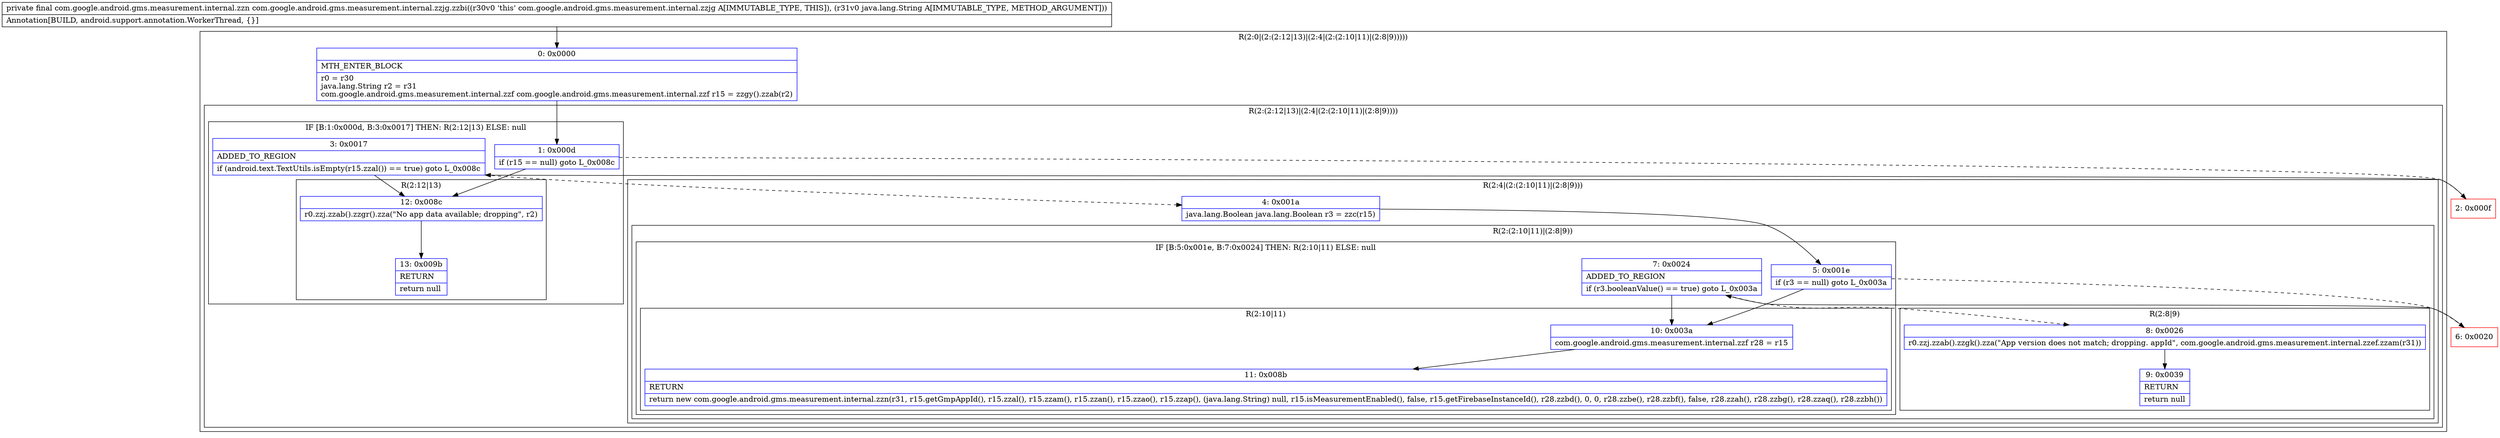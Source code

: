 digraph "CFG forcom.google.android.gms.measurement.internal.zzjg.zzbi(Ljava\/lang\/String;)Lcom\/google\/android\/gms\/measurement\/internal\/zzn;" {
subgraph cluster_Region_204274122 {
label = "R(2:0|(2:(2:12|13)|(2:4|(2:(2:10|11)|(2:8|9)))))";
node [shape=record,color=blue];
Node_0 [shape=record,label="{0\:\ 0x0000|MTH_ENTER_BLOCK\l|r0 = r30\ljava.lang.String r2 = r31\lcom.google.android.gms.measurement.internal.zzf com.google.android.gms.measurement.internal.zzf r15 = zzgy().zzab(r2)\l}"];
subgraph cluster_Region_106159177 {
label = "R(2:(2:12|13)|(2:4|(2:(2:10|11)|(2:8|9))))";
node [shape=record,color=blue];
subgraph cluster_IfRegion_633974379 {
label = "IF [B:1:0x000d, B:3:0x0017] THEN: R(2:12|13) ELSE: null";
node [shape=record,color=blue];
Node_1 [shape=record,label="{1\:\ 0x000d|if (r15 == null) goto L_0x008c\l}"];
Node_3 [shape=record,label="{3\:\ 0x0017|ADDED_TO_REGION\l|if (android.text.TextUtils.isEmpty(r15.zzal()) == true) goto L_0x008c\l}"];
subgraph cluster_Region_37554868 {
label = "R(2:12|13)";
node [shape=record,color=blue];
Node_12 [shape=record,label="{12\:\ 0x008c|r0.zzj.zzab().zzgr().zza(\"No app data available; dropping\", r2)\l}"];
Node_13 [shape=record,label="{13\:\ 0x009b|RETURN\l|return null\l}"];
}
}
subgraph cluster_Region_160673334 {
label = "R(2:4|(2:(2:10|11)|(2:8|9)))";
node [shape=record,color=blue];
Node_4 [shape=record,label="{4\:\ 0x001a|java.lang.Boolean java.lang.Boolean r3 = zzc(r15)\l}"];
subgraph cluster_Region_3992557 {
label = "R(2:(2:10|11)|(2:8|9))";
node [shape=record,color=blue];
subgraph cluster_IfRegion_144190010 {
label = "IF [B:5:0x001e, B:7:0x0024] THEN: R(2:10|11) ELSE: null";
node [shape=record,color=blue];
Node_5 [shape=record,label="{5\:\ 0x001e|if (r3 == null) goto L_0x003a\l}"];
Node_7 [shape=record,label="{7\:\ 0x0024|ADDED_TO_REGION\l|if (r3.booleanValue() == true) goto L_0x003a\l}"];
subgraph cluster_Region_1645933671 {
label = "R(2:10|11)";
node [shape=record,color=blue];
Node_10 [shape=record,label="{10\:\ 0x003a|com.google.android.gms.measurement.internal.zzf r28 = r15\l}"];
Node_11 [shape=record,label="{11\:\ 0x008b|RETURN\l|return new com.google.android.gms.measurement.internal.zzn(r31, r15.getGmpAppId(), r15.zzal(), r15.zzam(), r15.zzan(), r15.zzao(), r15.zzap(), (java.lang.String) null, r15.isMeasurementEnabled(), false, r15.getFirebaseInstanceId(), r28.zzbd(), 0, 0, r28.zzbe(), r28.zzbf(), false, r28.zzah(), r28.zzbg(), r28.zzaq(), r28.zzbh())\l}"];
}
}
subgraph cluster_Region_864771428 {
label = "R(2:8|9)";
node [shape=record,color=blue];
Node_8 [shape=record,label="{8\:\ 0x0026|r0.zzj.zzab().zzgk().zza(\"App version does not match; dropping. appId\", com.google.android.gms.measurement.internal.zzef.zzam(r31))\l}"];
Node_9 [shape=record,label="{9\:\ 0x0039|RETURN\l|return null\l}"];
}
}
}
}
}
Node_2 [shape=record,color=red,label="{2\:\ 0x000f}"];
Node_6 [shape=record,color=red,label="{6\:\ 0x0020}"];
MethodNode[shape=record,label="{private final com.google.android.gms.measurement.internal.zzn com.google.android.gms.measurement.internal.zzjg.zzbi((r30v0 'this' com.google.android.gms.measurement.internal.zzjg A[IMMUTABLE_TYPE, THIS]), (r31v0 java.lang.String A[IMMUTABLE_TYPE, METHOD_ARGUMENT]))  | Annotation[BUILD, android.support.annotation.WorkerThread, \{\}]\l}"];
MethodNode -> Node_0;
Node_0 -> Node_1;
Node_1 -> Node_2[style=dashed];
Node_1 -> Node_12;
Node_3 -> Node_4[style=dashed];
Node_3 -> Node_12;
Node_12 -> Node_13;
Node_4 -> Node_5;
Node_5 -> Node_6[style=dashed];
Node_5 -> Node_10;
Node_7 -> Node_8[style=dashed];
Node_7 -> Node_10;
Node_10 -> Node_11;
Node_8 -> Node_9;
Node_2 -> Node_3;
Node_6 -> Node_7;
}


